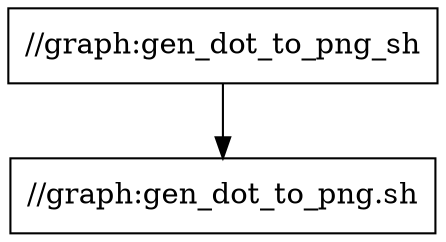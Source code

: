 digraph mygraph {
  node [shape=box];
  "//graph:gen_dot_to_png_sh"
  "//graph:gen_dot_to_png_sh" -> "//graph:gen_dot_to_png.sh"
  "//graph:gen_dot_to_png.sh"
}
